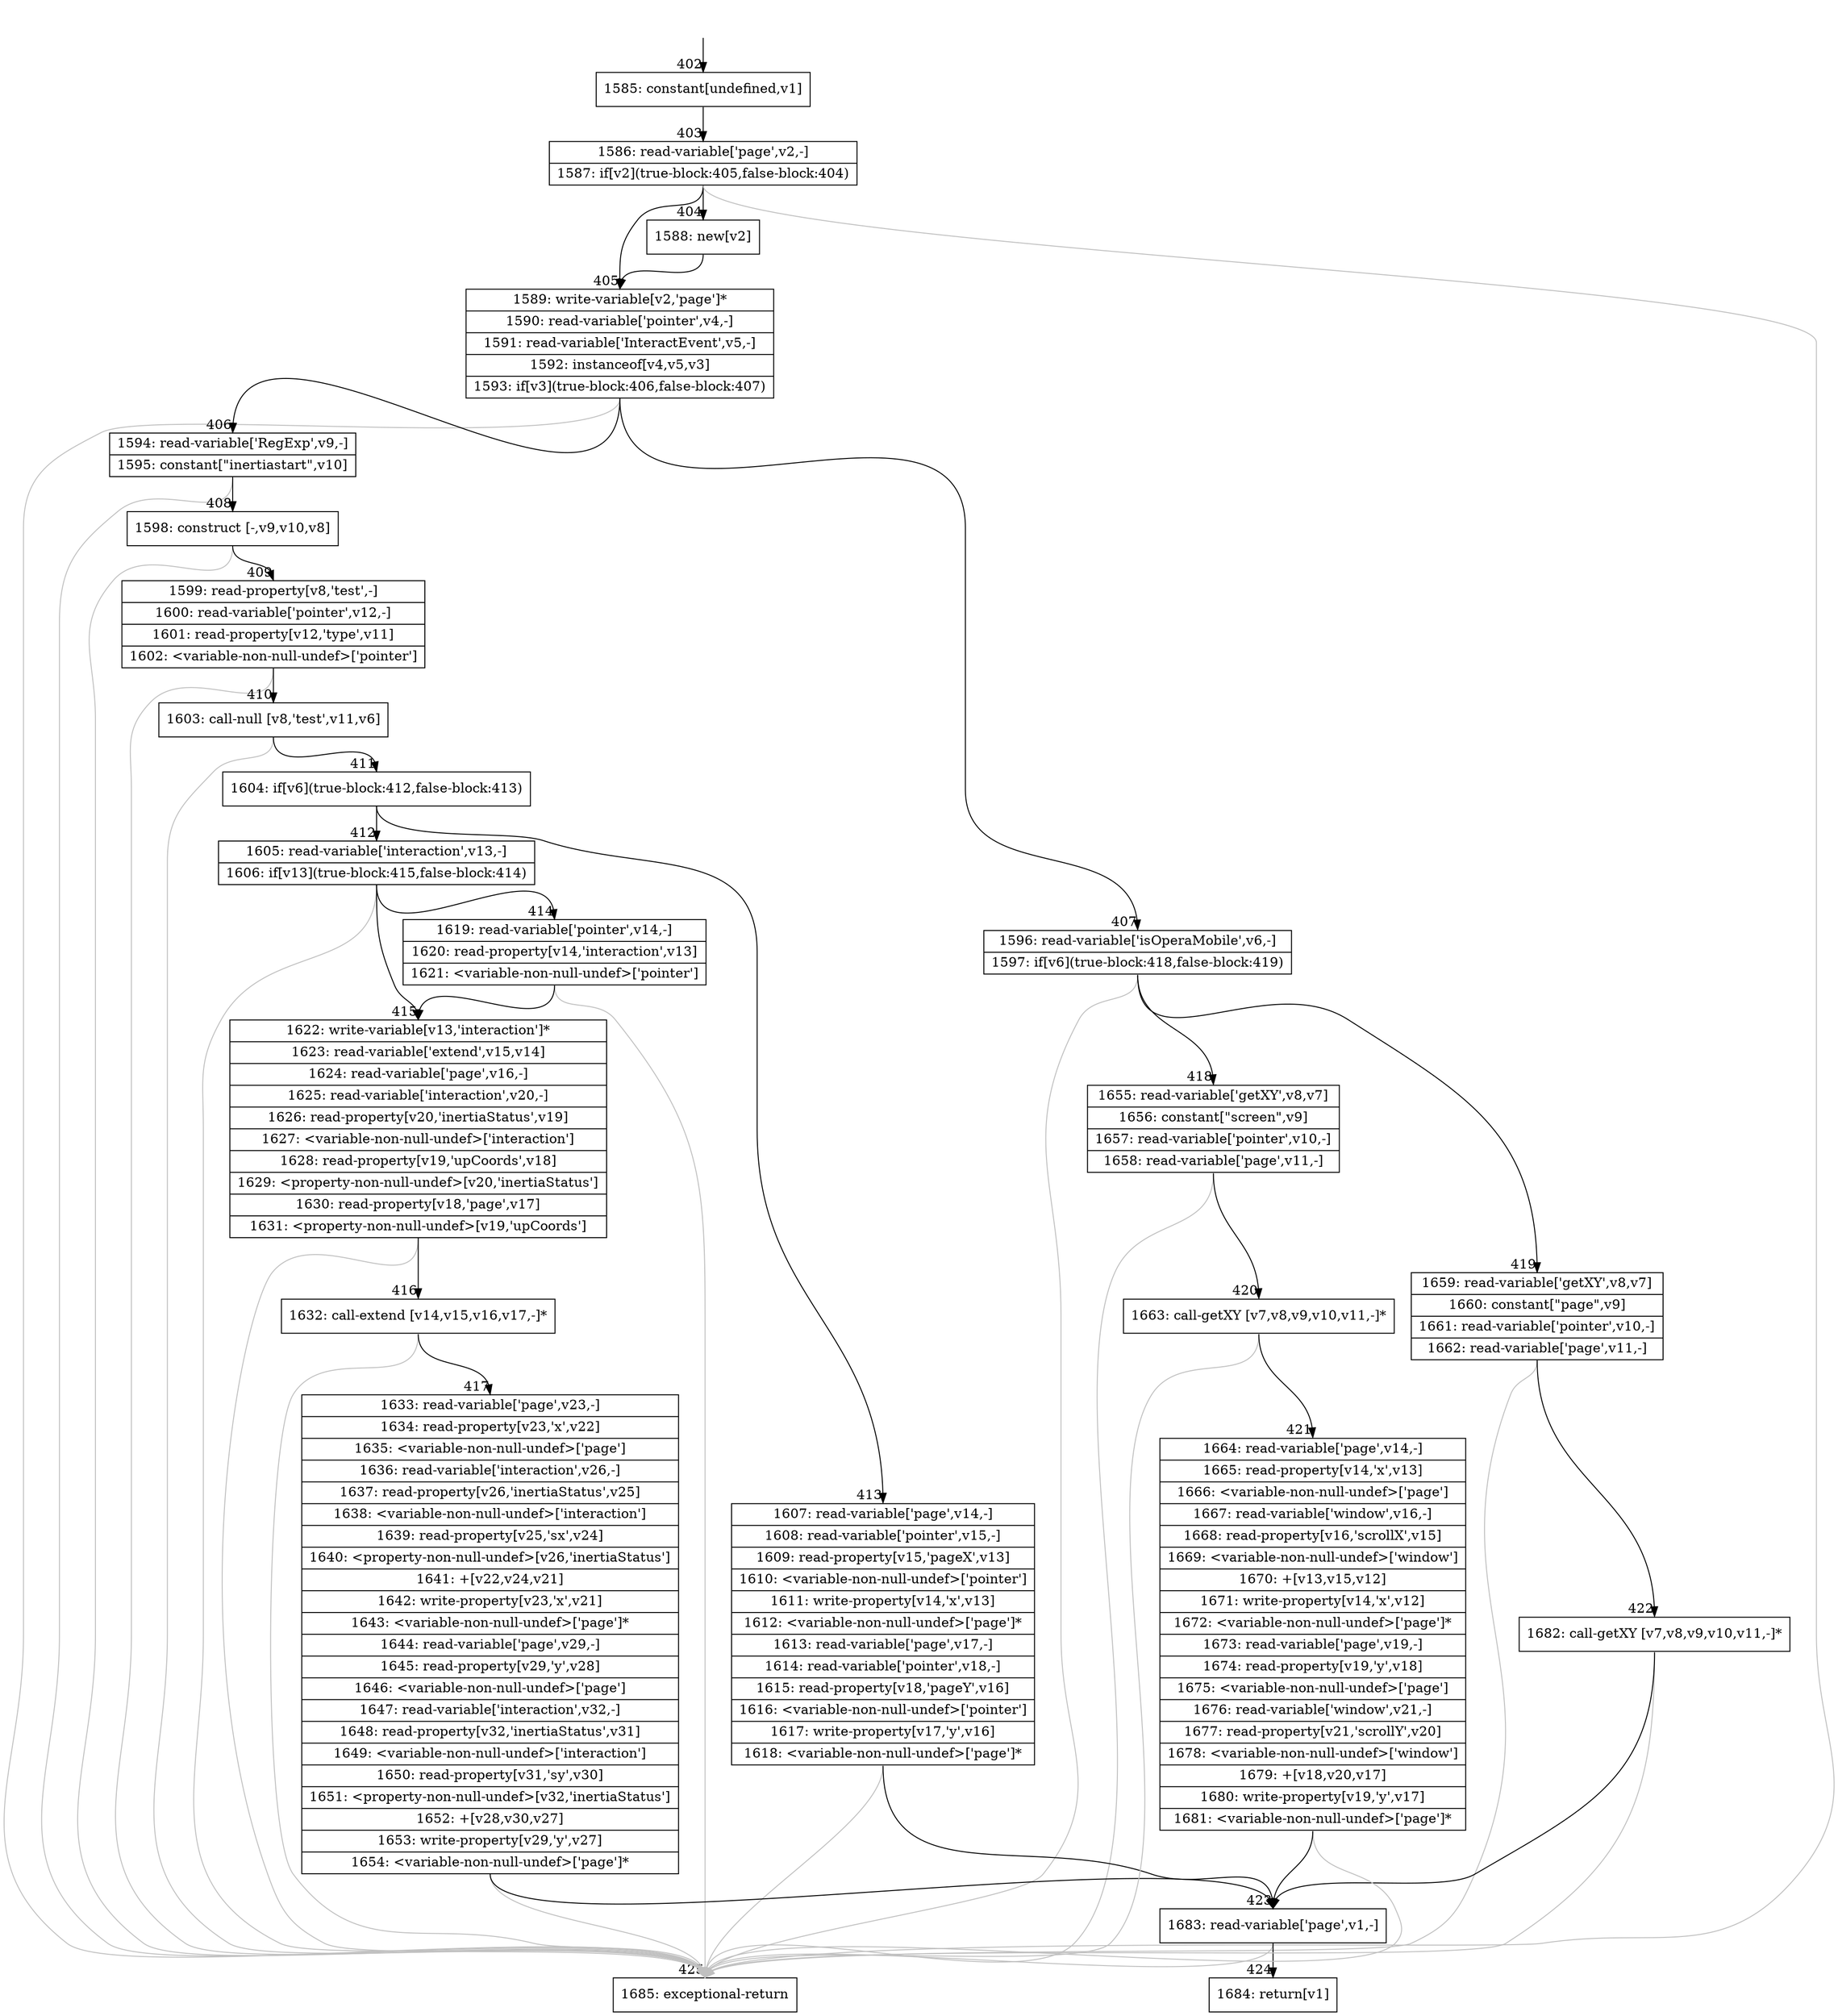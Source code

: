 digraph {
rankdir="TD"
BB_entry31[shape=none,label=""];
BB_entry31 -> BB402 [tailport=s, headport=n, headlabel="    402"]
BB402 [shape=record label="{1585: constant[undefined,v1]}" ] 
BB402 -> BB403 [tailport=s, headport=n, headlabel="      403"]
BB403 [shape=record label="{1586: read-variable['page',v2,-]|1587: if[v2](true-block:405,false-block:404)}" ] 
BB403 -> BB405 [tailport=s, headport=n, headlabel="      405"]
BB403 -> BB404 [tailport=s, headport=n, headlabel="      404"]
BB403 -> BB425 [tailport=s, headport=n, color=gray, headlabel="      425"]
BB404 [shape=record label="{1588: new[v2]}" ] 
BB404 -> BB405 [tailport=s, headport=n]
BB405 [shape=record label="{1589: write-variable[v2,'page']*|1590: read-variable['pointer',v4,-]|1591: read-variable['InteractEvent',v5,-]|1592: instanceof[v4,v5,v3]|1593: if[v3](true-block:406,false-block:407)}" ] 
BB405 -> BB406 [tailport=s, headport=n, headlabel="      406"]
BB405 -> BB407 [tailport=s, headport=n, headlabel="      407"]
BB405 -> BB425 [tailport=s, headport=n, color=gray]
BB406 [shape=record label="{1594: read-variable['RegExp',v9,-]|1595: constant[\"inertiastart\",v10]}" ] 
BB406 -> BB408 [tailport=s, headport=n, headlabel="      408"]
BB406 -> BB425 [tailport=s, headport=n, color=gray]
BB407 [shape=record label="{1596: read-variable['isOperaMobile',v6,-]|1597: if[v6](true-block:418,false-block:419)}" ] 
BB407 -> BB418 [tailport=s, headport=n, headlabel="      418"]
BB407 -> BB419 [tailport=s, headport=n, headlabel="      419"]
BB407 -> BB425 [tailport=s, headport=n, color=gray]
BB408 [shape=record label="{1598: construct [-,v9,v10,v8]}" ] 
BB408 -> BB409 [tailport=s, headport=n, headlabel="      409"]
BB408 -> BB425 [tailport=s, headport=n, color=gray]
BB409 [shape=record label="{1599: read-property[v8,'test',-]|1600: read-variable['pointer',v12,-]|1601: read-property[v12,'type',v11]|1602: \<variable-non-null-undef\>['pointer']}" ] 
BB409 -> BB410 [tailport=s, headport=n, headlabel="      410"]
BB409 -> BB425 [tailport=s, headport=n, color=gray]
BB410 [shape=record label="{1603: call-null [v8,'test',v11,v6]}" ] 
BB410 -> BB411 [tailport=s, headport=n, headlabel="      411"]
BB410 -> BB425 [tailport=s, headport=n, color=gray]
BB411 [shape=record label="{1604: if[v6](true-block:412,false-block:413)}" ] 
BB411 -> BB412 [tailport=s, headport=n, headlabel="      412"]
BB411 -> BB413 [tailport=s, headport=n, headlabel="      413"]
BB412 [shape=record label="{1605: read-variable['interaction',v13,-]|1606: if[v13](true-block:415,false-block:414)}" ] 
BB412 -> BB415 [tailport=s, headport=n, headlabel="      415"]
BB412 -> BB414 [tailport=s, headport=n, headlabel="      414"]
BB412 -> BB425 [tailport=s, headport=n, color=gray]
BB413 [shape=record label="{1607: read-variable['page',v14,-]|1608: read-variable['pointer',v15,-]|1609: read-property[v15,'pageX',v13]|1610: \<variable-non-null-undef\>['pointer']|1611: write-property[v14,'x',v13]|1612: \<variable-non-null-undef\>['page']*|1613: read-variable['page',v17,-]|1614: read-variable['pointer',v18,-]|1615: read-property[v18,'pageY',v16]|1616: \<variable-non-null-undef\>['pointer']|1617: write-property[v17,'y',v16]|1618: \<variable-non-null-undef\>['page']*}" ] 
BB413 -> BB423 [tailport=s, headport=n, headlabel="      423"]
BB413 -> BB425 [tailport=s, headport=n, color=gray]
BB414 [shape=record label="{1619: read-variable['pointer',v14,-]|1620: read-property[v14,'interaction',v13]|1621: \<variable-non-null-undef\>['pointer']}" ] 
BB414 -> BB415 [tailport=s, headport=n]
BB414 -> BB425 [tailport=s, headport=n, color=gray]
BB415 [shape=record label="{1622: write-variable[v13,'interaction']*|1623: read-variable['extend',v15,v14]|1624: read-variable['page',v16,-]|1625: read-variable['interaction',v20,-]|1626: read-property[v20,'inertiaStatus',v19]|1627: \<variable-non-null-undef\>['interaction']|1628: read-property[v19,'upCoords',v18]|1629: \<property-non-null-undef\>[v20,'inertiaStatus']|1630: read-property[v18,'page',v17]|1631: \<property-non-null-undef\>[v19,'upCoords']}" ] 
BB415 -> BB416 [tailport=s, headport=n, headlabel="      416"]
BB415 -> BB425 [tailport=s, headport=n, color=gray]
BB416 [shape=record label="{1632: call-extend [v14,v15,v16,v17,-]*}" ] 
BB416 -> BB417 [tailport=s, headport=n, headlabel="      417"]
BB416 -> BB425 [tailport=s, headport=n, color=gray]
BB417 [shape=record label="{1633: read-variable['page',v23,-]|1634: read-property[v23,'x',v22]|1635: \<variable-non-null-undef\>['page']|1636: read-variable['interaction',v26,-]|1637: read-property[v26,'inertiaStatus',v25]|1638: \<variable-non-null-undef\>['interaction']|1639: read-property[v25,'sx',v24]|1640: \<property-non-null-undef\>[v26,'inertiaStatus']|1641: +[v22,v24,v21]|1642: write-property[v23,'x',v21]|1643: \<variable-non-null-undef\>['page']*|1644: read-variable['page',v29,-]|1645: read-property[v29,'y',v28]|1646: \<variable-non-null-undef\>['page']|1647: read-variable['interaction',v32,-]|1648: read-property[v32,'inertiaStatus',v31]|1649: \<variable-non-null-undef\>['interaction']|1650: read-property[v31,'sy',v30]|1651: \<property-non-null-undef\>[v32,'inertiaStatus']|1652: +[v28,v30,v27]|1653: write-property[v29,'y',v27]|1654: \<variable-non-null-undef\>['page']*}" ] 
BB417 -> BB423 [tailport=s, headport=n]
BB417 -> BB425 [tailport=s, headport=n, color=gray]
BB418 [shape=record label="{1655: read-variable['getXY',v8,v7]|1656: constant[\"screen\",v9]|1657: read-variable['pointer',v10,-]|1658: read-variable['page',v11,-]}" ] 
BB418 -> BB420 [tailport=s, headport=n, headlabel="      420"]
BB418 -> BB425 [tailport=s, headport=n, color=gray]
BB419 [shape=record label="{1659: read-variable['getXY',v8,v7]|1660: constant[\"page\",v9]|1661: read-variable['pointer',v10,-]|1662: read-variable['page',v11,-]}" ] 
BB419 -> BB422 [tailport=s, headport=n, headlabel="      422"]
BB419 -> BB425 [tailport=s, headport=n, color=gray]
BB420 [shape=record label="{1663: call-getXY [v7,v8,v9,v10,v11,-]*}" ] 
BB420 -> BB421 [tailport=s, headport=n, headlabel="      421"]
BB420 -> BB425 [tailport=s, headport=n, color=gray]
BB421 [shape=record label="{1664: read-variable['page',v14,-]|1665: read-property[v14,'x',v13]|1666: \<variable-non-null-undef\>['page']|1667: read-variable['window',v16,-]|1668: read-property[v16,'scrollX',v15]|1669: \<variable-non-null-undef\>['window']|1670: +[v13,v15,v12]|1671: write-property[v14,'x',v12]|1672: \<variable-non-null-undef\>['page']*|1673: read-variable['page',v19,-]|1674: read-property[v19,'y',v18]|1675: \<variable-non-null-undef\>['page']|1676: read-variable['window',v21,-]|1677: read-property[v21,'scrollY',v20]|1678: \<variable-non-null-undef\>['window']|1679: +[v18,v20,v17]|1680: write-property[v19,'y',v17]|1681: \<variable-non-null-undef\>['page']*}" ] 
BB421 -> BB423 [tailport=s, headport=n]
BB421 -> BB425 [tailport=s, headport=n, color=gray]
BB422 [shape=record label="{1682: call-getXY [v7,v8,v9,v10,v11,-]*}" ] 
BB422 -> BB423 [tailport=s, headport=n]
BB422 -> BB425 [tailport=s, headport=n, color=gray]
BB423 [shape=record label="{1683: read-variable['page',v1,-]}" ] 
BB423 -> BB424 [tailport=s, headport=n, headlabel="      424"]
BB423 -> BB425 [tailport=s, headport=n, color=gray]
BB424 [shape=record label="{1684: return[v1]}" ] 
BB425 [shape=record label="{1685: exceptional-return}" ] 
//#$~ 691
}
